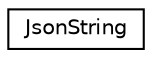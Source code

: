 digraph "Graphical Class Hierarchy"
{
 // LATEX_PDF_SIZE
  edge [fontname="Helvetica",fontsize="10",labelfontname="Helvetica",labelfontsize="10"];
  node [fontname="Helvetica",fontsize="10",shape=record];
  rankdir="LR";
  Node0 [label="JsonString",height=0.2,width=0.4,color="black", fillcolor="white", style="filled",URL="$db/d1b/sqlite3_8c.html#d4/d2d/structJsonString",tooltip=" "];
}
